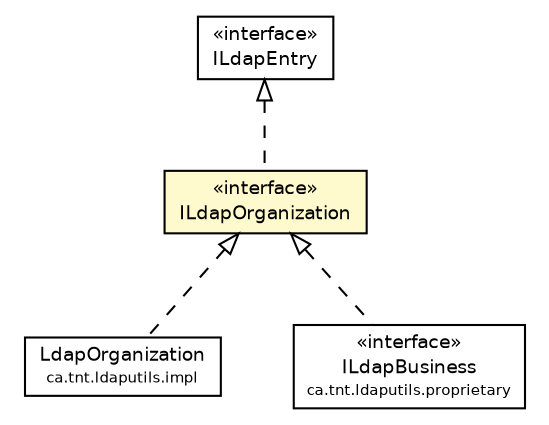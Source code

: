 #!/usr/local/bin/dot
#
# Class diagram 
# Generated by UmlGraph version 4.6 (http://www.spinellis.gr/sw/umlgraph)
#

digraph G {
	edge [fontname="Helvetica",fontsize=10,labelfontname="Helvetica",labelfontsize=10];
	node [fontname="Helvetica",fontsize=10,shape=plaintext];
	// ca.tnt.ldaputils.impl.LdapOrganization
	c346 [label=<<table border="0" cellborder="1" cellspacing="0" cellpadding="2" port="p" href="./impl/LdapOrganization.html">
		<tr><td><table border="0" cellspacing="0" cellpadding="1">
			<tr><td> LdapOrganization </td></tr>
			<tr><td><font point-size="7.0"> ca.tnt.ldaputils.impl </font></td></tr>
		</table></td></tr>
		</table>>, fontname="Helvetica", fontcolor="black", fontsize=9.0];
	// ca.tnt.ldaputils.ILdapEntry
	c348 [label=<<table border="0" cellborder="1" cellspacing="0" cellpadding="2" port="p" href="./ILdapEntry.html">
		<tr><td><table border="0" cellspacing="0" cellpadding="1">
			<tr><td> &laquo;interface&raquo; </td></tr>
			<tr><td> ILdapEntry </td></tr>
		</table></td></tr>
		</table>>, fontname="Helvetica", fontcolor="black", fontsize=9.0];
	// ca.tnt.ldaputils.ILdapOrganization
	c350 [label=<<table border="0" cellborder="1" cellspacing="0" cellpadding="2" port="p" bgcolor="lemonChiffon" href="./ILdapOrganization.html">
		<tr><td><table border="0" cellspacing="0" cellpadding="1">
			<tr><td> &laquo;interface&raquo; </td></tr>
			<tr><td> ILdapOrganization </td></tr>
		</table></td></tr>
		</table>>, fontname="Helvetica", fontcolor="black", fontsize=9.0];
	// ca.tnt.ldaputils.proprietary.ILdapBusiness
	c367 [label=<<table border="0" cellborder="1" cellspacing="0" cellpadding="2" port="p" href="./proprietary/ILdapBusiness.html">
		<tr><td><table border="0" cellspacing="0" cellpadding="1">
			<tr><td> &laquo;interface&raquo; </td></tr>
			<tr><td> ILdapBusiness </td></tr>
			<tr><td><font point-size="7.0"> ca.tnt.ldaputils.proprietary </font></td></tr>
		</table></td></tr>
		</table>>, fontname="Helvetica", fontcolor="black", fontsize=9.0];
	//ca.tnt.ldaputils.impl.LdapOrganization implements ca.tnt.ldaputils.ILdapOrganization
	c350:p -> c346:p [dir=back,arrowtail=empty,style=dashed];
	//ca.tnt.ldaputils.ILdapOrganization implements ca.tnt.ldaputils.ILdapEntry
	c348:p -> c350:p [dir=back,arrowtail=empty,style=dashed];
	//ca.tnt.ldaputils.proprietary.ILdapBusiness implements ca.tnt.ldaputils.ILdapOrganization
	c350:p -> c367:p [dir=back,arrowtail=empty,style=dashed];
}

